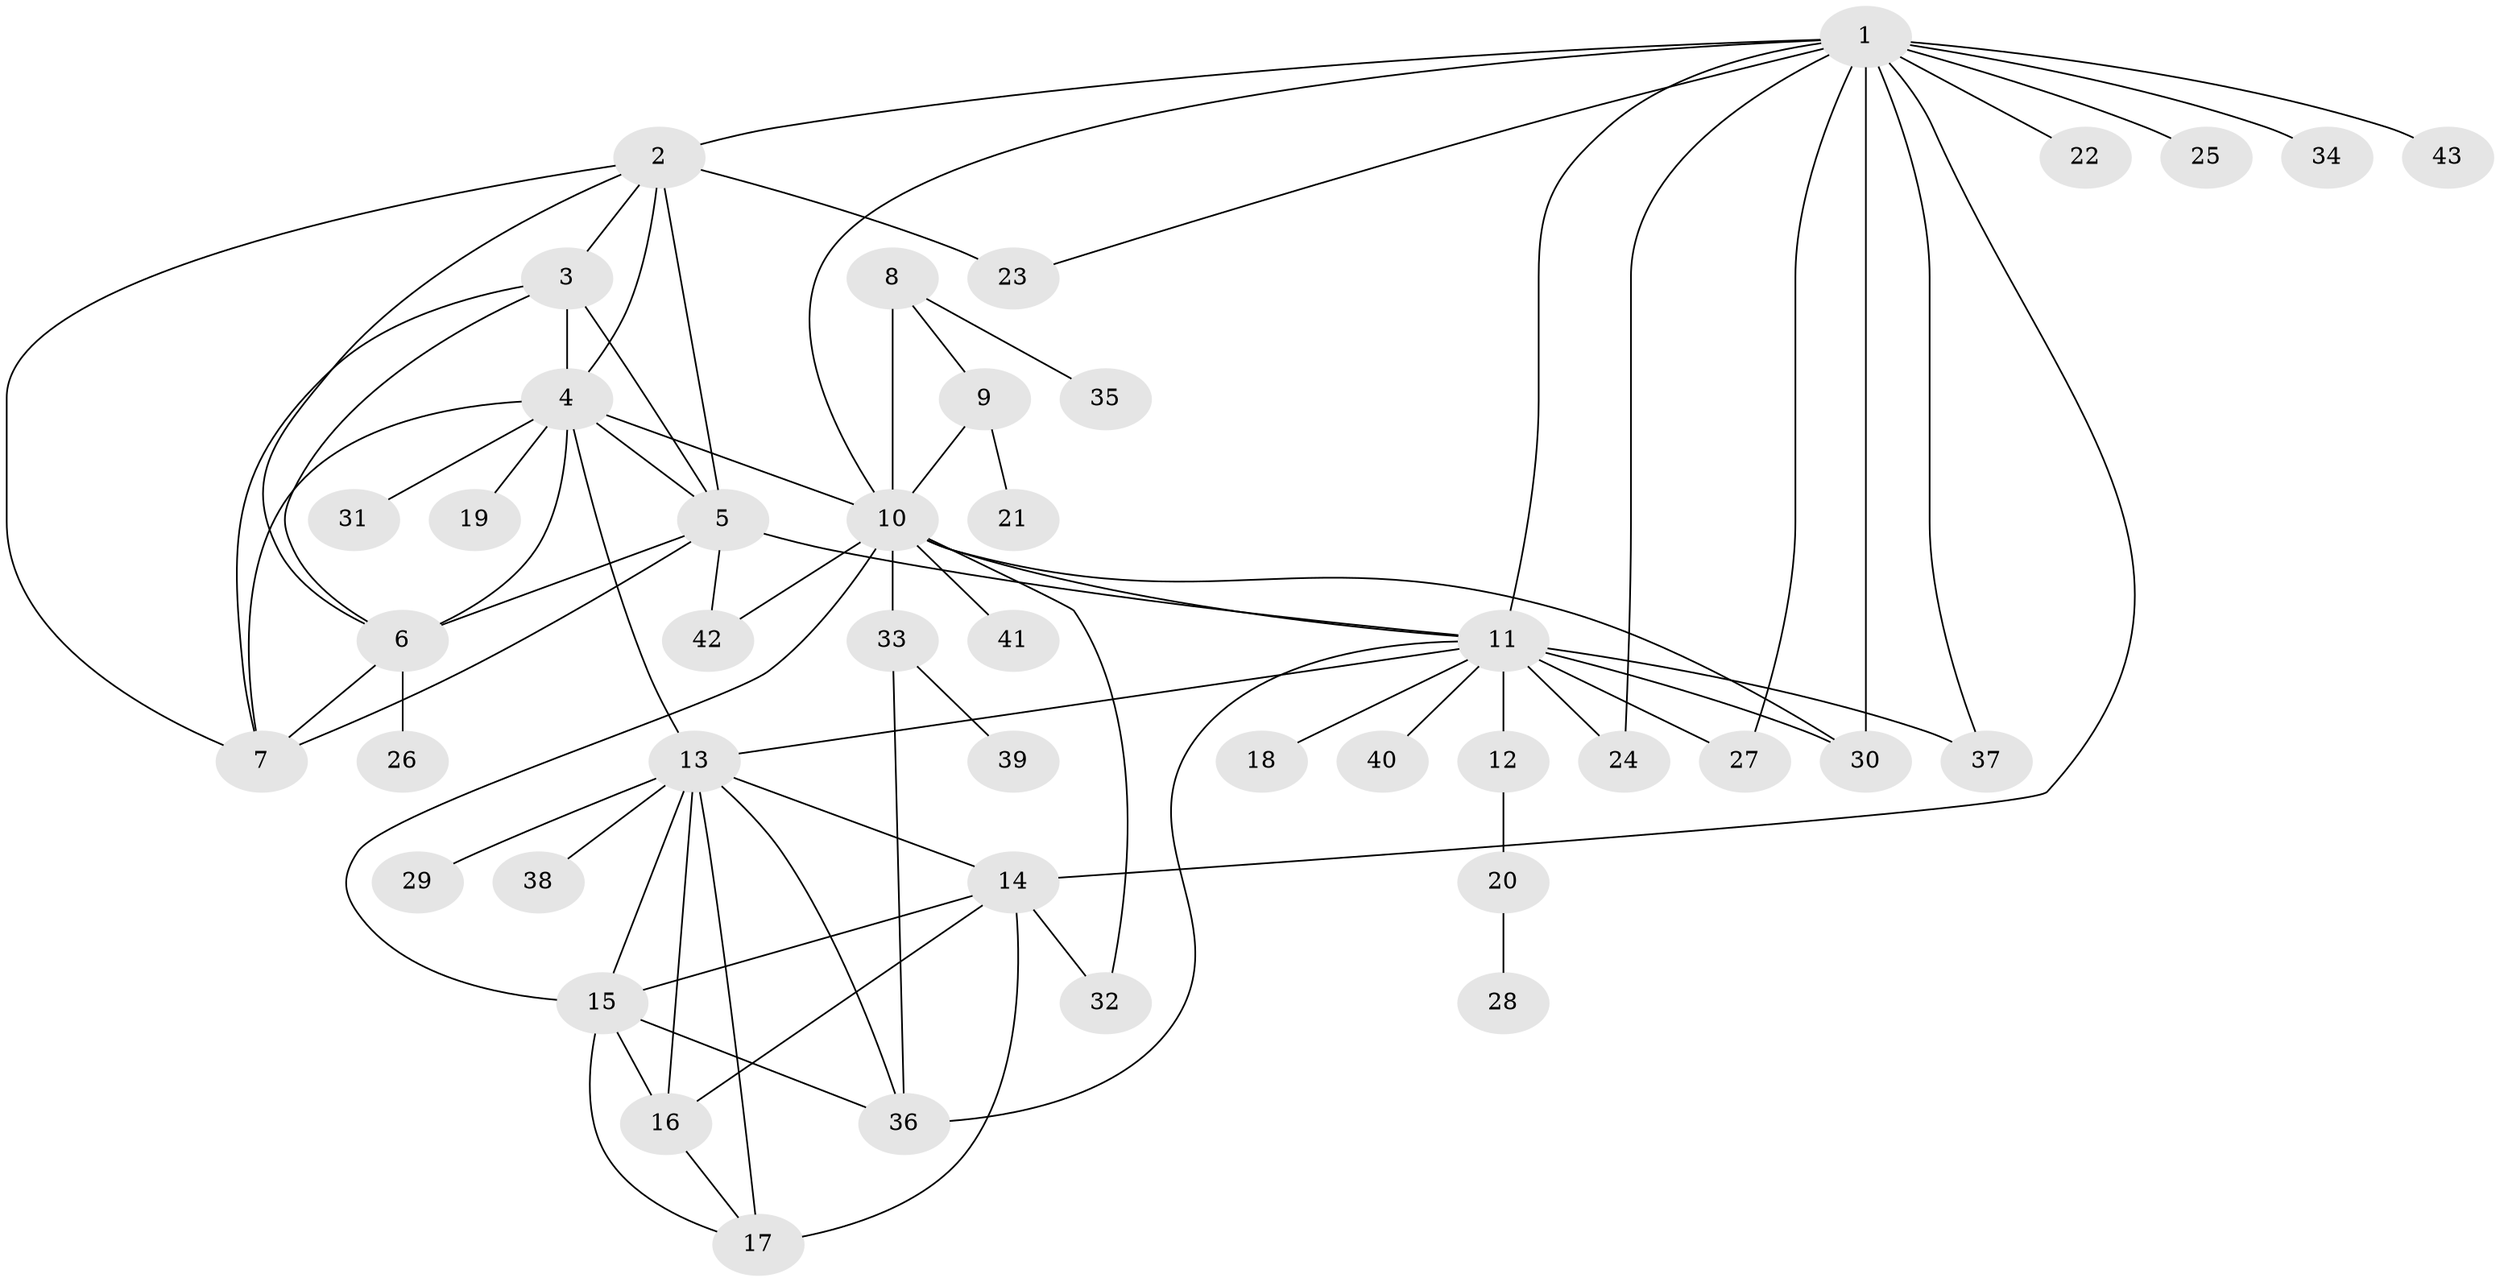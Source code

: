 // original degree distribution, {7: 0.04964539007092199, 10: 0.04964539007092199, 9: 0.05673758865248227, 8: 0.0425531914893617, 13: 0.028368794326241134, 11: 0.0070921985815602835, 12: 0.0070921985815602835, 6: 0.0070921985815602835, 2: 0.16312056737588654, 1: 0.5390070921985816, 5: 0.0070921985815602835, 3: 0.03546099290780142, 4: 0.0070921985815602835}
// Generated by graph-tools (version 1.1) at 2025/52/03/04/25 22:52:07]
// undirected, 43 vertices, 76 edges
graph export_dot {
  node [color=gray90,style=filled];
  1;
  2;
  3;
  4;
  5;
  6;
  7;
  8;
  9;
  10;
  11;
  12;
  13;
  14;
  15;
  16;
  17;
  18;
  19;
  20;
  21;
  22;
  23;
  24;
  25;
  26;
  27;
  28;
  29;
  30;
  31;
  32;
  33;
  34;
  35;
  36;
  37;
  38;
  39;
  40;
  41;
  42;
  43;
  1 -- 2 [weight=1.0];
  1 -- 10 [weight=1.0];
  1 -- 11 [weight=1.0];
  1 -- 14 [weight=1.0];
  1 -- 22 [weight=3.0];
  1 -- 23 [weight=1.0];
  1 -- 24 [weight=1.0];
  1 -- 25 [weight=1.0];
  1 -- 27 [weight=1.0];
  1 -- 30 [weight=3.0];
  1 -- 34 [weight=1.0];
  1 -- 37 [weight=1.0];
  1 -- 43 [weight=1.0];
  2 -- 3 [weight=1.0];
  2 -- 4 [weight=2.0];
  2 -- 5 [weight=1.0];
  2 -- 6 [weight=1.0];
  2 -- 7 [weight=1.0];
  2 -- 23 [weight=2.0];
  3 -- 4 [weight=4.0];
  3 -- 5 [weight=1.0];
  3 -- 6 [weight=1.0];
  3 -- 7 [weight=1.0];
  4 -- 5 [weight=2.0];
  4 -- 6 [weight=2.0];
  4 -- 7 [weight=2.0];
  4 -- 10 [weight=1.0];
  4 -- 13 [weight=1.0];
  4 -- 19 [weight=1.0];
  4 -- 31 [weight=1.0];
  5 -- 6 [weight=1.0];
  5 -- 7 [weight=1.0];
  5 -- 11 [weight=1.0];
  5 -- 42 [weight=1.0];
  6 -- 7 [weight=1.0];
  6 -- 26 [weight=1.0];
  8 -- 9 [weight=1.0];
  8 -- 10 [weight=5.0];
  8 -- 35 [weight=1.0];
  9 -- 10 [weight=5.0];
  9 -- 21 [weight=1.0];
  10 -- 11 [weight=1.0];
  10 -- 15 [weight=2.0];
  10 -- 30 [weight=1.0];
  10 -- 32 [weight=1.0];
  10 -- 33 [weight=3.0];
  10 -- 41 [weight=1.0];
  10 -- 42 [weight=1.0];
  11 -- 12 [weight=6.0];
  11 -- 13 [weight=1.0];
  11 -- 18 [weight=1.0];
  11 -- 24 [weight=4.0];
  11 -- 27 [weight=1.0];
  11 -- 30 [weight=1.0];
  11 -- 36 [weight=1.0];
  11 -- 37 [weight=1.0];
  11 -- 40 [weight=1.0];
  12 -- 20 [weight=1.0];
  13 -- 14 [weight=3.0];
  13 -- 15 [weight=3.0];
  13 -- 16 [weight=6.0];
  13 -- 17 [weight=3.0];
  13 -- 29 [weight=1.0];
  13 -- 36 [weight=1.0];
  13 -- 38 [weight=1.0];
  14 -- 15 [weight=1.0];
  14 -- 16 [weight=1.0];
  14 -- 17 [weight=1.0];
  14 -- 32 [weight=2.0];
  15 -- 16 [weight=1.0];
  15 -- 17 [weight=1.0];
  15 -- 36 [weight=1.0];
  16 -- 17 [weight=1.0];
  20 -- 28 [weight=1.0];
  33 -- 36 [weight=1.0];
  33 -- 39 [weight=1.0];
}
